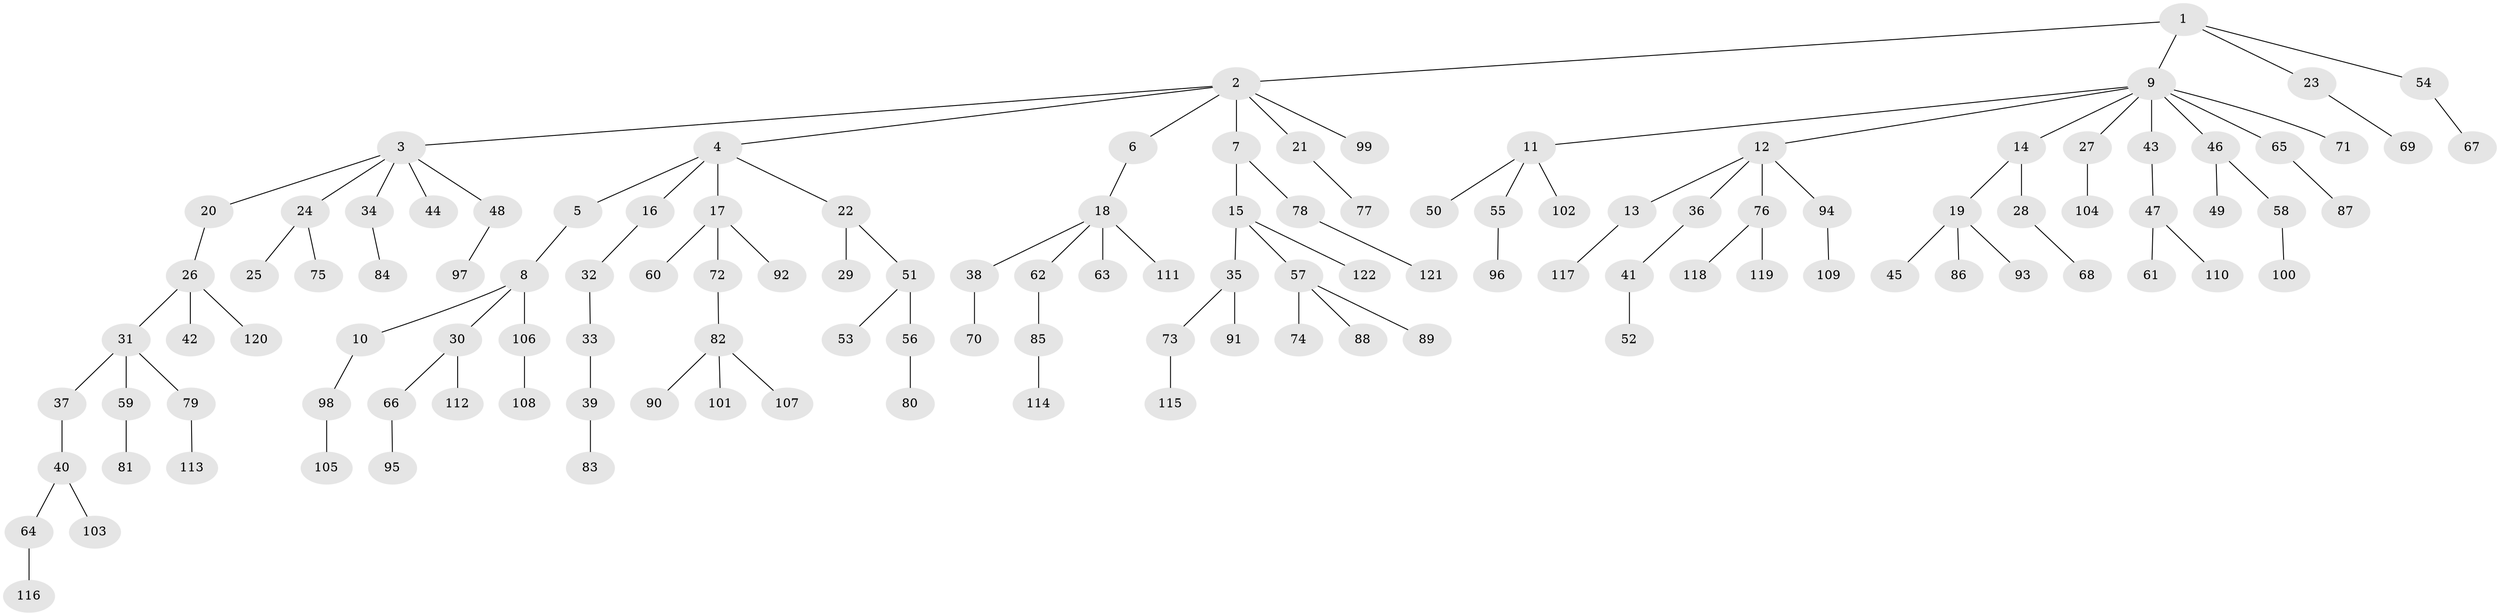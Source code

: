 // coarse degree distribution, {4: 0.058823529411764705, 8: 0.011764705882352941, 6: 0.023529411764705882, 2: 0.16470588235294117, 5: 0.03529411764705882, 10: 0.011764705882352941, 3: 0.09411764705882353, 1: 0.6}
// Generated by graph-tools (version 1.1) at 2025/42/03/06/25 10:42:03]
// undirected, 122 vertices, 121 edges
graph export_dot {
graph [start="1"]
  node [color=gray90,style=filled];
  1;
  2;
  3;
  4;
  5;
  6;
  7;
  8;
  9;
  10;
  11;
  12;
  13;
  14;
  15;
  16;
  17;
  18;
  19;
  20;
  21;
  22;
  23;
  24;
  25;
  26;
  27;
  28;
  29;
  30;
  31;
  32;
  33;
  34;
  35;
  36;
  37;
  38;
  39;
  40;
  41;
  42;
  43;
  44;
  45;
  46;
  47;
  48;
  49;
  50;
  51;
  52;
  53;
  54;
  55;
  56;
  57;
  58;
  59;
  60;
  61;
  62;
  63;
  64;
  65;
  66;
  67;
  68;
  69;
  70;
  71;
  72;
  73;
  74;
  75;
  76;
  77;
  78;
  79;
  80;
  81;
  82;
  83;
  84;
  85;
  86;
  87;
  88;
  89;
  90;
  91;
  92;
  93;
  94;
  95;
  96;
  97;
  98;
  99;
  100;
  101;
  102;
  103;
  104;
  105;
  106;
  107;
  108;
  109;
  110;
  111;
  112;
  113;
  114;
  115;
  116;
  117;
  118;
  119;
  120;
  121;
  122;
  1 -- 2;
  1 -- 9;
  1 -- 23;
  1 -- 54;
  2 -- 3;
  2 -- 4;
  2 -- 6;
  2 -- 7;
  2 -- 21;
  2 -- 99;
  3 -- 20;
  3 -- 24;
  3 -- 34;
  3 -- 44;
  3 -- 48;
  4 -- 5;
  4 -- 16;
  4 -- 17;
  4 -- 22;
  5 -- 8;
  6 -- 18;
  7 -- 15;
  7 -- 78;
  8 -- 10;
  8 -- 30;
  8 -- 106;
  9 -- 11;
  9 -- 12;
  9 -- 14;
  9 -- 27;
  9 -- 43;
  9 -- 46;
  9 -- 65;
  9 -- 71;
  10 -- 98;
  11 -- 50;
  11 -- 55;
  11 -- 102;
  12 -- 13;
  12 -- 36;
  12 -- 76;
  12 -- 94;
  13 -- 117;
  14 -- 19;
  14 -- 28;
  15 -- 35;
  15 -- 57;
  15 -- 122;
  16 -- 32;
  17 -- 60;
  17 -- 72;
  17 -- 92;
  18 -- 38;
  18 -- 62;
  18 -- 63;
  18 -- 111;
  19 -- 45;
  19 -- 86;
  19 -- 93;
  20 -- 26;
  21 -- 77;
  22 -- 29;
  22 -- 51;
  23 -- 69;
  24 -- 25;
  24 -- 75;
  26 -- 31;
  26 -- 42;
  26 -- 120;
  27 -- 104;
  28 -- 68;
  30 -- 66;
  30 -- 112;
  31 -- 37;
  31 -- 59;
  31 -- 79;
  32 -- 33;
  33 -- 39;
  34 -- 84;
  35 -- 73;
  35 -- 91;
  36 -- 41;
  37 -- 40;
  38 -- 70;
  39 -- 83;
  40 -- 64;
  40 -- 103;
  41 -- 52;
  43 -- 47;
  46 -- 49;
  46 -- 58;
  47 -- 61;
  47 -- 110;
  48 -- 97;
  51 -- 53;
  51 -- 56;
  54 -- 67;
  55 -- 96;
  56 -- 80;
  57 -- 74;
  57 -- 88;
  57 -- 89;
  58 -- 100;
  59 -- 81;
  62 -- 85;
  64 -- 116;
  65 -- 87;
  66 -- 95;
  72 -- 82;
  73 -- 115;
  76 -- 118;
  76 -- 119;
  78 -- 121;
  79 -- 113;
  82 -- 90;
  82 -- 101;
  82 -- 107;
  85 -- 114;
  94 -- 109;
  98 -- 105;
  106 -- 108;
}

